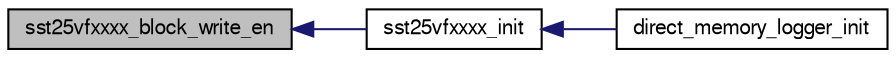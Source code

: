 digraph "sst25vfxxxx_block_write_en"
{
  edge [fontname="FreeSans",fontsize="10",labelfontname="FreeSans",labelfontsize="10"];
  node [fontname="FreeSans",fontsize="10",shape=record];
  rankdir="LR";
  Node1 [label="sst25vfxxxx_block_write_en",height=0.2,width=0.4,color="black", fillcolor="grey75", style="filled", fontcolor="black"];
  Node1 -> Node2 [dir="back",color="midnightblue",fontsize="10",style="solid",fontname="FreeSans"];
  Node2 [label="sst25vfxxxx_init",height=0.2,width=0.4,color="black", fillcolor="white", style="filled",URL="$sst25vfxxxx_8h.html#a757f1ab0707fae777626840e8067a1a1",tooltip="Initializing the sst25vfxxxx chip. "];
  Node2 -> Node3 [dir="back",color="midnightblue",fontsize="10",style="solid",fontname="FreeSans"];
  Node3 [label="direct_memory_logger_init",height=0.2,width=0.4,color="black", fillcolor="white", style="filled",URL="$direct__memory__logger_8h.html#aeba90b7cb63c00c09889d56958933a68"];
}
